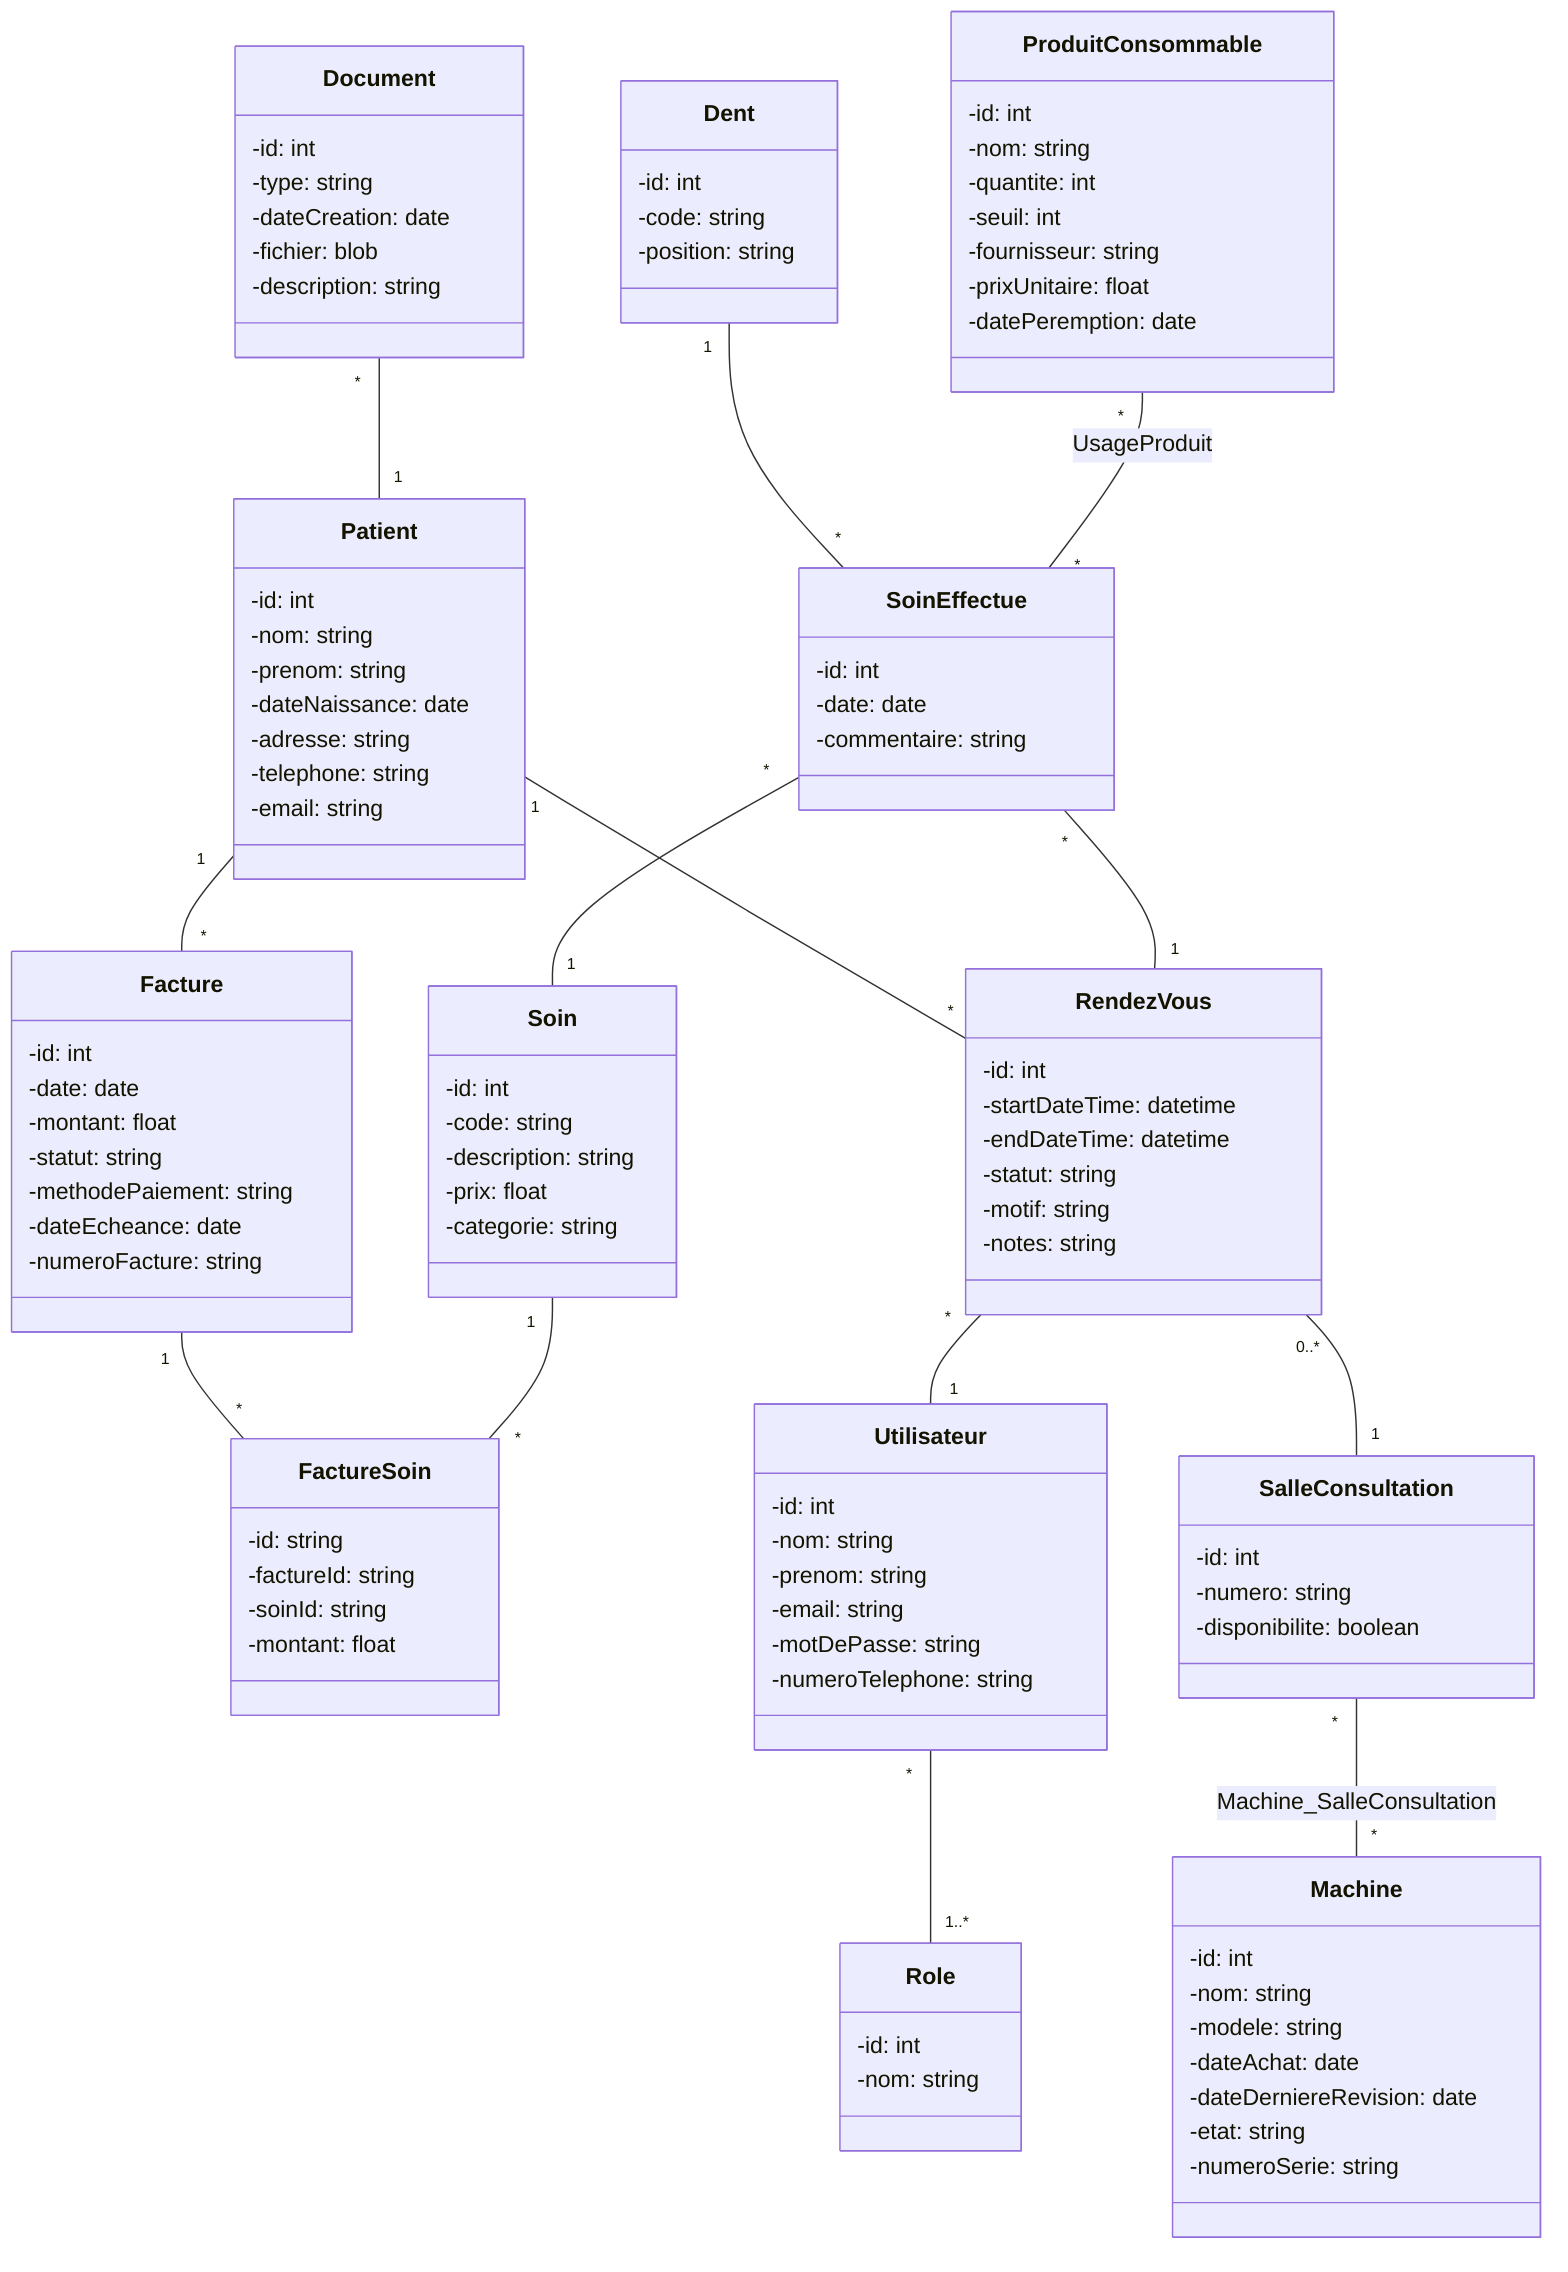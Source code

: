 classDiagram
    class Patient {
        -id: int
        -nom: string
        -prenom: string
        -dateNaissance: date
        -adresse: string
        -telephone: string
        -email: string
    }
    
    class Document {
        -id: int
        -type: string
        -dateCreation: date
        -fichier: blob
        -description: string
    }
    class Facture {
        -id: int
        -date: date
        -montant: float
        -statut: string
        -methodePaiement: string
        -dateEcheance: date
        -numeroFacture: string
    }
    
    class Soin {
        -id: int
        -code: string
        -description: string
        -prix: float
        -categorie: string
    }
    class FactureSoin {
        -id: string
        -factureId: string
        -soinId: string
        -montant: float
    }
    class Dent {
        -id: int
        -code: string
        -position: string
    }
    class RendezVous {
        -id: int
        -startDateTime: datetime
        -endDateTime: datetime
        -statut: string
        -motif: string
        -notes: string
    }
    class SalleConsultation {
        -id: int
        -numero: string
        -disponibilite: boolean
    }
    class Machine {
        -id: int
        -nom: string
        -modele: string
        -dateAchat: date
        -dateDerniereRevision: date
        -etat: string
        -numeroSerie: string
    }
    class ProduitConsommable {
        -id: int
        -nom: string
        -quantite: int
        -seuil: int
        -fournisseur: string
        -prixUnitaire: float
        -datePeremption: date
    }
    class Utilisateur {
        -id: int
        -nom: string
        -prenom: string
        -email: string
        -motDePasse: string
        -numeroTelephone: string
    }
    class Role {
        -id: int
        -nom: string
    }
    class SoinEffectue {
        -id: int
        -date: date
        -commentaire: string
    }

 
    Patient "1" -- "*" RendezVous 
    RendezVous "*" -- "1" Utilisateur
    SoinEffectue "*" -- "1" RendezVous
    
    SoinEffectue "*" -- "1" Soin
    Dent "1" -- "*" SoinEffectue

    RendezVous "0..*" -- "1" SalleConsultation
    SalleConsultation "*" -- "*" Machine : Machine_SalleConsultation

    ProduitConsommable "*" -- "*" SoinEffectue : UsageProduit

    Document "*" -- "1" Patient
    Patient "1" -- "*" Facture
    Facture "1" -- "*" FactureSoin
    Soin "1" -- "*" FactureSoin

    Utilisateur "*" -- "1..*" Role